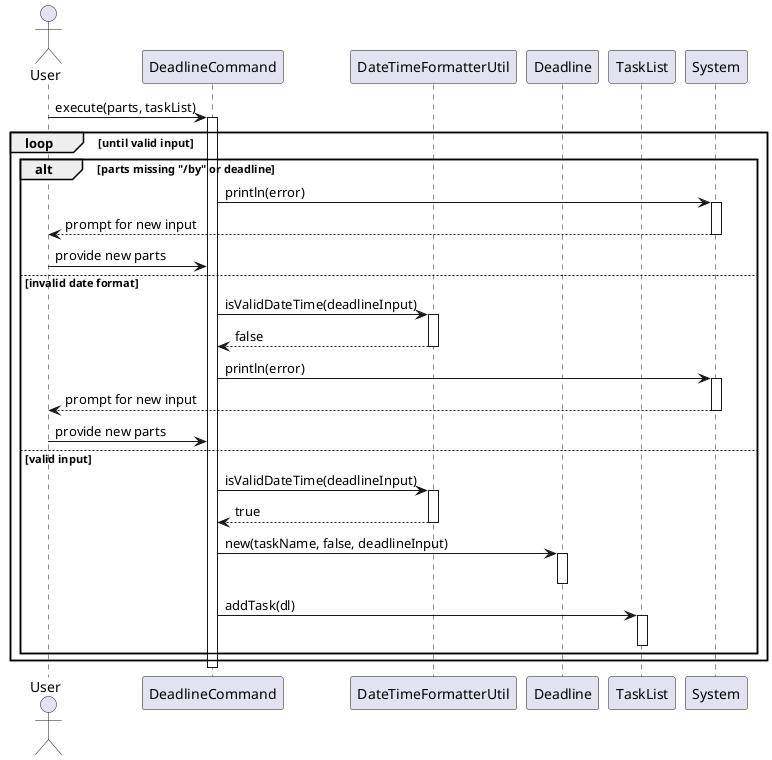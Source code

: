 @startuml
'https://plantuml.com/sequence-diagram

actor User

participant "DeadlineCommand" as DeadlineCmd
participant "DateTimeFormatterUtil" as Formatter
participant "Deadline" as Deadline
participant "TaskList" as TaskList
participant "System" as Console

User -> DeadlineCmd : execute(parts, taskList)
activate DeadlineCmd

loop until valid input
    alt parts missing "/by" or deadline
        DeadlineCmd -> Console : println(error)
        activate Console
        Console --> User : prompt for new input
        deactivate Console
        User -> DeadlineCmd : provide new parts
    else invalid date format
        DeadlineCmd -> Formatter : isValidDateTime(deadlineInput)
        activate Formatter
        Formatter --> DeadlineCmd : false
        deactivate Formatter

        DeadlineCmd -> Console : println(error)
        activate Console
        Console --> User : prompt for new input
        deactivate Console
        User -> DeadlineCmd : provide new parts
    else valid input
        DeadlineCmd -> Formatter : isValidDateTime(deadlineInput)
        activate Formatter
        Formatter --> DeadlineCmd : true
        deactivate Formatter

        DeadlineCmd -> Deadline : new(taskName, false, deadlineInput)
        activate Deadline
        deactivate Deadline

        DeadlineCmd -> TaskList : addTask(dl)
        activate TaskList
        deactivate TaskList
    end
end

deactivate DeadlineCmd
@enduml